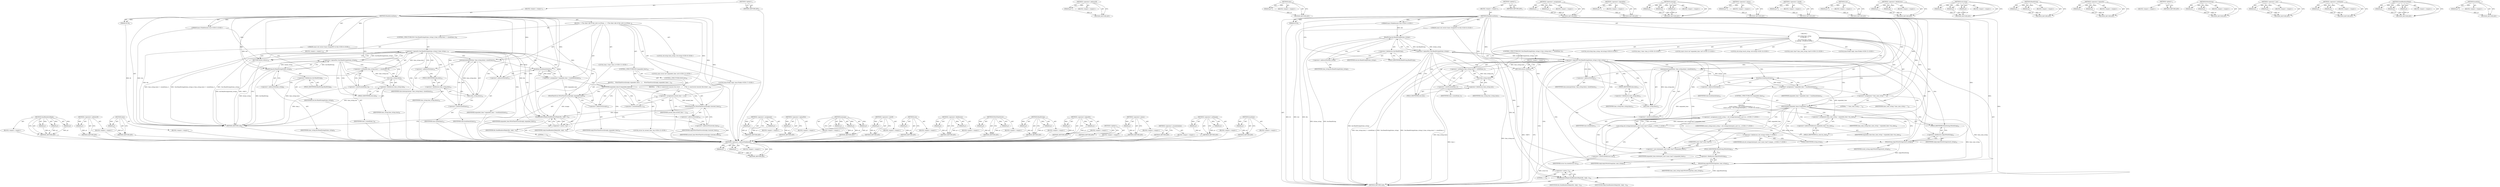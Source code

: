 digraph "localtime" {
vulnerable_189 [label=<(METHOD,&lt;operator&gt;.indirectFieldAccess)>];
vulnerable_190 [label=<(PARAM,p1)>];
vulnerable_191 [label=<(PARAM,p2)>];
vulnerable_192 [label=<(BLOCK,&lt;empty&gt;,&lt;empty&gt;)>];
vulnerable_193 [label=<(METHOD_RETURN,ANY)>];
vulnerable_142 [label=<(METHOD,&lt;operator&gt;.addressOf)>];
vulnerable_143 [label=<(PARAM,p1)>];
vulnerable_144 [label=<(BLOCK,&lt;empty&gt;,&lt;empty&gt;)>];
vulnerable_145 [label=<(METHOD_RETURN,ANY)>];
vulnerable_165 [label=<(METHOD,data)>];
vulnerable_166 [label=<(PARAM,p1)>];
vulnerable_167 [label=<(BLOCK,&lt;empty&gt;,&lt;empty&gt;)>];
vulnerable_168 [label=<(METHOD_RETURN,ANY)>];
vulnerable_6 [label=<(METHOD,&lt;global&gt;)<SUB>1</SUB>>];
vulnerable_7 [label=<(BLOCK,&lt;empty&gt;,&lt;empty&gt;)<SUB>1</SUB>>];
vulnerable_8 [label=<(METHOD,HandleLocaltime)<SUB>1</SUB>>];
vulnerable_9 [label=<(PARAM,int fd)<SUB>2</SUB>>];
vulnerable_10 [label="<(PARAM,base::PickleIterator iter)<SUB>3</SUB>>"];
vulnerable_11 [label="<(PARAM,const std::vector&lt;base::ScopedFD&gt;&amp; fds)<SUB>4</SUB>>"];
vulnerable_12 [label="<(BLOCK,{
 
   std::string time_string;
   if (!iter.Re...,{
 
   std::string time_string;
   if (!iter.Re...)<SUB>4</SUB>>"];
vulnerable_13 [label="<(LOCAL,std.string time_string: std.string)<SUB>6</SUB>>"];
vulnerable_14 [label=<(CONTROL_STRUCTURE,IF,if (!iter.ReadString(&amp;time_string) || time_string.size() != sizeof(time_t)))<SUB>7</SUB>>];
vulnerable_15 [label=<(&lt;operator&gt;.logicalOr,!iter.ReadString(&amp;time_string) || time_string.s...)<SUB>7</SUB>>];
vulnerable_16 [label=<(&lt;operator&gt;.logicalNot,!iter.ReadString(&amp;time_string))<SUB>7</SUB>>];
vulnerable_17 [label=<(ReadString,iter.ReadString(&amp;time_string))<SUB>7</SUB>>];
vulnerable_18 [label=<(&lt;operator&gt;.fieldAccess,iter.ReadString)<SUB>7</SUB>>];
vulnerable_19 [label=<(IDENTIFIER,iter,iter.ReadString(&amp;time_string))<SUB>7</SUB>>];
vulnerable_20 [label=<(FIELD_IDENTIFIER,ReadString,ReadString)<SUB>7</SUB>>];
vulnerable_21 [label=<(&lt;operator&gt;.addressOf,&amp;time_string)<SUB>7</SUB>>];
vulnerable_22 [label=<(IDENTIFIER,time_string,iter.ReadString(&amp;time_string))<SUB>7</SUB>>];
vulnerable_23 [label=<(&lt;operator&gt;.notEquals,time_string.size() != sizeof(time_t))<SUB>7</SUB>>];
vulnerable_24 [label=<(size,time_string.size())<SUB>7</SUB>>];
vulnerable_25 [label=<(&lt;operator&gt;.fieldAccess,time_string.size)<SUB>7</SUB>>];
vulnerable_26 [label=<(IDENTIFIER,time_string,time_string.size())<SUB>7</SUB>>];
vulnerable_27 [label=<(FIELD_IDENTIFIER,size,size)<SUB>7</SUB>>];
vulnerable_28 [label=<(&lt;operator&gt;.sizeOf,sizeof(time_t))<SUB>7</SUB>>];
vulnerable_29 [label=<(IDENTIFIER,time_t,sizeof(time_t))<SUB>7</SUB>>];
vulnerable_30 [label=<(BLOCK,&lt;empty&gt;,&lt;empty&gt;)<SUB>8</SUB>>];
vulnerable_31 [label=<(RETURN,return;,return;)<SUB>8</SUB>>];
vulnerable_32 [label="<(LOCAL,time_t time: time_t)<SUB>10</SUB>>"];
vulnerable_33 [label=<(memcpy,memcpy(&amp;time, time_string.data(), sizeof(time)))<SUB>11</SUB>>];
vulnerable_34 [label=<(&lt;operator&gt;.addressOf,&amp;time)<SUB>11</SUB>>];
vulnerable_35 [label=<(IDENTIFIER,time,memcpy(&amp;time, time_string.data(), sizeof(time)))<SUB>11</SUB>>];
vulnerable_36 [label=<(data,time_string.data())<SUB>11</SUB>>];
vulnerable_37 [label=<(&lt;operator&gt;.fieldAccess,time_string.data)<SUB>11</SUB>>];
vulnerable_38 [label=<(IDENTIFIER,time_string,time_string.data())<SUB>11</SUB>>];
vulnerable_39 [label=<(FIELD_IDENTIFIER,data,data)<SUB>11</SUB>>];
vulnerable_40 [label=<(&lt;operator&gt;.sizeOf,sizeof(time))<SUB>11</SUB>>];
vulnerable_41 [label=<(IDENTIFIER,time,sizeof(time))<SUB>11</SUB>>];
vulnerable_42 [label="<(LOCAL,const struct tm* expanded_time: tm*)<SUB>12</SUB>>"];
vulnerable_43 [label=<(&lt;operator&gt;.assignment,* expanded_time = localtime(&amp;time))<SUB>12</SUB>>];
vulnerable_44 [label=<(IDENTIFIER,expanded_time,* expanded_time = localtime(&amp;time))<SUB>12</SUB>>];
vulnerable_45 [label=<(localtime,localtime(&amp;time))<SUB>12</SUB>>];
vulnerable_46 [label=<(&lt;operator&gt;.addressOf,&amp;time)<SUB>12</SUB>>];
vulnerable_47 [label=<(IDENTIFIER,time,localtime(&amp;time))<SUB>12</SUB>>];
vulnerable_48 [label="<(LOCAL,std.string result_string: std.string)<SUB>14</SUB>>"];
vulnerable_49 [label="<(LOCAL,const char* time_zone_string: char*)<SUB>15</SUB>>"];
vulnerable_50 [label=<(&lt;operator&gt;.assignment,* time_zone_string = &quot;&quot;)<SUB>15</SUB>>];
vulnerable_51 [label=<(IDENTIFIER,time_zone_string,* time_zone_string = &quot;&quot;)<SUB>15</SUB>>];
vulnerable_52 [label=<(LITERAL,&quot;&quot;,* time_zone_string = &quot;&quot;)<SUB>15</SUB>>];
vulnerable_53 [label=<(CONTROL_STRUCTURE,IF,if (expanded_time))<SUB>16</SUB>>];
vulnerable_54 [label=<(IDENTIFIER,expanded_time,if (expanded_time))<SUB>16</SUB>>];
vulnerable_55 [label="<(BLOCK,{
    result_string = std::string(reinterpret_c...,{
    result_string = std::string(reinterpret_c...)<SUB>16</SUB>>"];
vulnerable_56 [label="<(&lt;operator&gt;.assignment,result_string = std::string(reinterpret_cast&lt;co...)<SUB>17</SUB>>"];
vulnerable_57 [label="<(IDENTIFIER,result_string,result_string = std::string(reinterpret_cast&lt;co...)<SUB>17</SUB>>"];
vulnerable_58 [label="<(std.string,std::string(reinterpret_cast&lt;const char*&gt;(expan...)<SUB>17</SUB>>"];
vulnerable_59 [label="<(&lt;operator&gt;.fieldAccess,std::string)<SUB>17</SUB>>"];
vulnerable_60 [label="<(IDENTIFIER,std,std::string(reinterpret_cast&lt;const char*&gt;(expan...)<SUB>17</SUB>>"];
vulnerable_61 [label=<(FIELD_IDENTIFIER,string,string)<SUB>17</SUB>>];
vulnerable_62 [label=<(&lt;operator&gt;.cast,reinterpret_cast&lt;const char*&gt;(expanded_time))<SUB>17</SUB>>];
vulnerable_63 [label=<(UNKNOWN,const char*,const char*)<SUB>17</SUB>>];
vulnerable_64 [label=<(IDENTIFIER,expanded_time,reinterpret_cast&lt;const char*&gt;(expanded_time))<SUB>17</SUB>>];
vulnerable_65 [label=<(&lt;operator&gt;.sizeOf,sizeof(struct tm))<SUB>18</SUB>>];
vulnerable_66 [label=<(IDENTIFIER,struct tm,sizeof(struct tm))<SUB>18</SUB>>];
vulnerable_67 [label=<(&lt;operator&gt;.assignment,time_zone_string = expanded_time-&gt;tm_zone)<SUB>19</SUB>>];
vulnerable_68 [label=<(IDENTIFIER,time_zone_string,time_zone_string = expanded_time-&gt;tm_zone)<SUB>19</SUB>>];
vulnerable_69 [label=<(&lt;operator&gt;.indirectFieldAccess,expanded_time-&gt;tm_zone)<SUB>19</SUB>>];
vulnerable_70 [label=<(IDENTIFIER,expanded_time,time_zone_string = expanded_time-&gt;tm_zone)<SUB>19</SUB>>];
vulnerable_71 [label=<(FIELD_IDENTIFIER,tm_zone,tm_zone)<SUB>19</SUB>>];
vulnerable_72 [label="<(LOCAL,base.Pickle reply: base.Pickle)<SUB>21</SUB>>"];
vulnerable_73 [label=<(WriteString,reply.WriteString(result_string))<SUB>22</SUB>>];
vulnerable_74 [label=<(&lt;operator&gt;.fieldAccess,reply.WriteString)<SUB>22</SUB>>];
vulnerable_75 [label=<(IDENTIFIER,reply,reply.WriteString(result_string))<SUB>22</SUB>>];
vulnerable_76 [label=<(FIELD_IDENTIFIER,WriteString,WriteString)<SUB>22</SUB>>];
vulnerable_77 [label=<(IDENTIFIER,result_string,reply.WriteString(result_string))<SUB>22</SUB>>];
vulnerable_78 [label=<(WriteString,reply.WriteString(time_zone_string))<SUB>23</SUB>>];
vulnerable_79 [label=<(&lt;operator&gt;.fieldAccess,reply.WriteString)<SUB>23</SUB>>];
vulnerable_80 [label=<(IDENTIFIER,reply,reply.WriteString(time_zone_string))<SUB>23</SUB>>];
vulnerable_81 [label=<(FIELD_IDENTIFIER,WriteString,WriteString)<SUB>23</SUB>>];
vulnerable_82 [label=<(IDENTIFIER,time_zone_string,reply.WriteString(time_zone_string))<SUB>23</SUB>>];
vulnerable_83 [label=<(SendRendererReply,SendRendererReply(fds, reply, -1))<SUB>24</SUB>>];
vulnerable_84 [label=<(IDENTIFIER,fds,SendRendererReply(fds, reply, -1))<SUB>24</SUB>>];
vulnerable_85 [label=<(IDENTIFIER,reply,SendRendererReply(fds, reply, -1))<SUB>24</SUB>>];
vulnerable_86 [label=<(&lt;operator&gt;.minus,-1)<SUB>24</SUB>>];
vulnerable_87 [label=<(LITERAL,1,-1)<SUB>24</SUB>>];
vulnerable_88 [label=<(METHOD_RETURN,void)<SUB>1</SUB>>];
vulnerable_90 [label=<(METHOD_RETURN,ANY)<SUB>1</SUB>>];
vulnerable_169 [label=<(METHOD,&lt;operator&gt;.assignment)>];
vulnerable_170 [label=<(PARAM,p1)>];
vulnerable_171 [label=<(PARAM,p2)>];
vulnerable_172 [label=<(BLOCK,&lt;empty&gt;,&lt;empty&gt;)>];
vulnerable_173 [label=<(METHOD_RETURN,ANY)>];
vulnerable_128 [label=<(METHOD,&lt;operator&gt;.logicalNot)>];
vulnerable_129 [label=<(PARAM,p1)>];
vulnerable_130 [label=<(BLOCK,&lt;empty&gt;,&lt;empty&gt;)>];
vulnerable_131 [label=<(METHOD_RETURN,ANY)>];
vulnerable_159 [label=<(METHOD,memcpy)>];
vulnerable_160 [label=<(PARAM,p1)>];
vulnerable_161 [label=<(PARAM,p2)>];
vulnerable_162 [label=<(PARAM,p3)>];
vulnerable_163 [label=<(BLOCK,&lt;empty&gt;,&lt;empty&gt;)>];
vulnerable_164 [label=<(METHOD_RETURN,ANY)>];
vulnerable_205 [label=<(METHOD,&lt;operator&gt;.minus)>];
vulnerable_206 [label=<(PARAM,p1)>];
vulnerable_207 [label=<(BLOCK,&lt;empty&gt;,&lt;empty&gt;)>];
vulnerable_208 [label=<(METHOD_RETURN,ANY)>];
vulnerable_155 [label=<(METHOD,&lt;operator&gt;.sizeOf)>];
vulnerable_156 [label=<(PARAM,p1)>];
vulnerable_157 [label=<(BLOCK,&lt;empty&gt;,&lt;empty&gt;)>];
vulnerable_158 [label=<(METHOD_RETURN,ANY)>];
vulnerable_151 [label=<(METHOD,size)>];
vulnerable_152 [label=<(PARAM,p1)>];
vulnerable_153 [label=<(BLOCK,&lt;empty&gt;,&lt;empty&gt;)>];
vulnerable_154 [label=<(METHOD_RETURN,ANY)>];
vulnerable_137 [label=<(METHOD,&lt;operator&gt;.fieldAccess)>];
vulnerable_138 [label=<(PARAM,p1)>];
vulnerable_139 [label=<(PARAM,p2)>];
vulnerable_140 [label=<(BLOCK,&lt;empty&gt;,&lt;empty&gt;)>];
vulnerable_141 [label=<(METHOD_RETURN,ANY)>];
vulnerable_178 [label=<(METHOD,std.string)>];
vulnerable_179 [label=<(PARAM,p1)>];
vulnerable_180 [label=<(PARAM,p2)>];
vulnerable_181 [label=<(PARAM,p3)>];
vulnerable_182 [label=<(BLOCK,&lt;empty&gt;,&lt;empty&gt;)>];
vulnerable_183 [label=<(METHOD_RETURN,ANY)>];
vulnerable_132 [label=<(METHOD,ReadString)>];
vulnerable_133 [label=<(PARAM,p1)>];
vulnerable_134 [label=<(PARAM,p2)>];
vulnerable_135 [label=<(BLOCK,&lt;empty&gt;,&lt;empty&gt;)>];
vulnerable_136 [label=<(METHOD_RETURN,ANY)>];
vulnerable_123 [label=<(METHOD,&lt;operator&gt;.logicalOr)>];
vulnerable_124 [label=<(PARAM,p1)>];
vulnerable_125 [label=<(PARAM,p2)>];
vulnerable_126 [label=<(BLOCK,&lt;empty&gt;,&lt;empty&gt;)>];
vulnerable_127 [label=<(METHOD_RETURN,ANY)>];
vulnerable_117 [label=<(METHOD,&lt;global&gt;)<SUB>1</SUB>>];
vulnerable_118 [label=<(BLOCK,&lt;empty&gt;,&lt;empty&gt;)>];
vulnerable_119 [label=<(METHOD_RETURN,ANY)>];
vulnerable_194 [label=<(METHOD,WriteString)>];
vulnerable_195 [label=<(PARAM,p1)>];
vulnerable_196 [label=<(PARAM,p2)>];
vulnerable_197 [label=<(BLOCK,&lt;empty&gt;,&lt;empty&gt;)>];
vulnerable_198 [label=<(METHOD_RETURN,ANY)>];
vulnerable_184 [label=<(METHOD,&lt;operator&gt;.cast)>];
vulnerable_185 [label=<(PARAM,p1)>];
vulnerable_186 [label=<(PARAM,p2)>];
vulnerable_187 [label=<(BLOCK,&lt;empty&gt;,&lt;empty&gt;)>];
vulnerable_188 [label=<(METHOD_RETURN,ANY)>];
vulnerable_146 [label=<(METHOD,&lt;operator&gt;.notEquals)>];
vulnerable_147 [label=<(PARAM,p1)>];
vulnerable_148 [label=<(PARAM,p2)>];
vulnerable_149 [label=<(BLOCK,&lt;empty&gt;,&lt;empty&gt;)>];
vulnerable_150 [label=<(METHOD_RETURN,ANY)>];
vulnerable_199 [label=<(METHOD,SendRendererReply)>];
vulnerable_200 [label=<(PARAM,p1)>];
vulnerable_201 [label=<(PARAM,p2)>];
vulnerable_202 [label=<(PARAM,p3)>];
vulnerable_203 [label=<(BLOCK,&lt;empty&gt;,&lt;empty&gt;)>];
vulnerable_204 [label=<(METHOD_RETURN,ANY)>];
vulnerable_174 [label=<(METHOD,localtime)>];
vulnerable_175 [label=<(PARAM,p1)>];
vulnerable_176 [label=<(BLOCK,&lt;empty&gt;,&lt;empty&gt;)>];
vulnerable_177 [label=<(METHOD_RETURN,ANY)>];
fixed_166 [label=<(METHOD,SendRendererReply)>];
fixed_167 [label=<(PARAM,p1)>];
fixed_168 [label=<(PARAM,p2)>];
fixed_169 [label=<(PARAM,p3)>];
fixed_170 [label=<(BLOCK,&lt;empty&gt;,&lt;empty&gt;)>];
fixed_171 [label=<(METHOD_RETURN,ANY)>];
fixed_122 [label=<(METHOD,&lt;operator&gt;.addressOf)>];
fixed_123 [label=<(PARAM,p1)>];
fixed_124 [label=<(BLOCK,&lt;empty&gt;,&lt;empty&gt;)>];
fixed_125 [label=<(METHOD_RETURN,ANY)>];
fixed_145 [label=<(METHOD,data)>];
fixed_146 [label=<(PARAM,p1)>];
fixed_147 [label=<(BLOCK,&lt;empty&gt;,&lt;empty&gt;)>];
fixed_148 [label=<(METHOD_RETURN,ANY)>];
fixed_6 [label=<(METHOD,&lt;global&gt;)<SUB>1</SUB>>];
fixed_7 [label=<(BLOCK,&lt;empty&gt;,&lt;empty&gt;)<SUB>1</SUB>>];
fixed_8 [label=<(METHOD,HandleLocaltime)<SUB>1</SUB>>];
fixed_9 [label=<(PARAM,int fd)<SUB>2</SUB>>];
fixed_10 [label="<(PARAM,base::PickleIterator iter)<SUB>3</SUB>>"];
fixed_11 [label="<(PARAM,const std::vector&lt;base::ScopedFD&gt;&amp; fds)<SUB>4</SUB>>"];
fixed_12 [label=<(BLOCK,{
  // The other side of this call is in |Proxy...,{
  // The other side of this call is in |Proxy...)<SUB>4</SUB>>];
fixed_13 [label="<(LOCAL,std.string time_string: std.string)<SUB>8</SUB>>"];
fixed_14 [label=<(CONTROL_STRUCTURE,IF,if (!iter.ReadString(&amp;time_string) || time_string.size() != sizeof(time_t)))<SUB>9</SUB>>];
fixed_15 [label=<(&lt;operator&gt;.logicalOr,!iter.ReadString(&amp;time_string) || time_string.s...)<SUB>9</SUB>>];
fixed_16 [label=<(&lt;operator&gt;.logicalNot,!iter.ReadString(&amp;time_string))<SUB>9</SUB>>];
fixed_17 [label=<(ReadString,iter.ReadString(&amp;time_string))<SUB>9</SUB>>];
fixed_18 [label=<(&lt;operator&gt;.fieldAccess,iter.ReadString)<SUB>9</SUB>>];
fixed_19 [label=<(IDENTIFIER,iter,iter.ReadString(&amp;time_string))<SUB>9</SUB>>];
fixed_20 [label=<(FIELD_IDENTIFIER,ReadString,ReadString)<SUB>9</SUB>>];
fixed_21 [label=<(&lt;operator&gt;.addressOf,&amp;time_string)<SUB>9</SUB>>];
fixed_22 [label=<(IDENTIFIER,time_string,iter.ReadString(&amp;time_string))<SUB>9</SUB>>];
fixed_23 [label=<(&lt;operator&gt;.notEquals,time_string.size() != sizeof(time_t))<SUB>9</SUB>>];
fixed_24 [label=<(size,time_string.size())<SUB>9</SUB>>];
fixed_25 [label=<(&lt;operator&gt;.fieldAccess,time_string.size)<SUB>9</SUB>>];
fixed_26 [label=<(IDENTIFIER,time_string,time_string.size())<SUB>9</SUB>>];
fixed_27 [label=<(FIELD_IDENTIFIER,size,size)<SUB>9</SUB>>];
fixed_28 [label=<(&lt;operator&gt;.sizeOf,sizeof(time_t))<SUB>9</SUB>>];
fixed_29 [label=<(IDENTIFIER,time_t,sizeof(time_t))<SUB>9</SUB>>];
fixed_30 [label=<(BLOCK,&lt;empty&gt;,&lt;empty&gt;)<SUB>10</SUB>>];
fixed_31 [label=<(RETURN,return;,return;)<SUB>10</SUB>>];
fixed_32 [label="<(LOCAL,time_t time: time_t)<SUB>12</SUB>>"];
fixed_33 [label=<(memcpy,memcpy(&amp;time, time_string.data(), sizeof(time)))<SUB>13</SUB>>];
fixed_34 [label=<(&lt;operator&gt;.addressOf,&amp;time)<SUB>13</SUB>>];
fixed_35 [label=<(IDENTIFIER,time,memcpy(&amp;time, time_string.data(), sizeof(time)))<SUB>13</SUB>>];
fixed_36 [label=<(data,time_string.data())<SUB>13</SUB>>];
fixed_37 [label=<(&lt;operator&gt;.fieldAccess,time_string.data)<SUB>13</SUB>>];
fixed_38 [label=<(IDENTIFIER,time_string,time_string.data())<SUB>13</SUB>>];
fixed_39 [label=<(FIELD_IDENTIFIER,data,data)<SUB>13</SUB>>];
fixed_40 [label=<(&lt;operator&gt;.sizeOf,sizeof(time))<SUB>13</SUB>>];
fixed_41 [label=<(IDENTIFIER,time,sizeof(time))<SUB>13</SUB>>];
fixed_42 [label="<(LOCAL,const struct tm* expanded_time: tm*)<SUB>15</SUB>>"];
fixed_43 [label=<(&lt;operator&gt;.assignment,* expanded_time = localtime(&amp;time))<SUB>15</SUB>>];
fixed_44 [label=<(IDENTIFIER,expanded_time,* expanded_time = localtime(&amp;time))<SUB>15</SUB>>];
fixed_45 [label=<(localtime,localtime(&amp;time))<SUB>15</SUB>>];
fixed_46 [label=<(&lt;operator&gt;.addressOf,&amp;time)<SUB>15</SUB>>];
fixed_47 [label=<(IDENTIFIER,time,localtime(&amp;time))<SUB>15</SUB>>];
fixed_48 [label="<(LOCAL,base.Pickle reply: base.Pickle)<SUB>17</SUB>>"];
fixed_49 [label=<(CONTROL_STRUCTURE,IF,if (expanded_time))<SUB>18</SUB>>];
fixed_50 [label=<(IDENTIFIER,expanded_time,if (expanded_time))<SUB>18</SUB>>];
fixed_51 [label=<(BLOCK,{
    WriteTimeStruct(&amp;reply, expanded_time);
  },{
    WriteTimeStruct(&amp;reply, expanded_time);
  })<SUB>18</SUB>>];
fixed_52 [label=<(WriteTimeStruct,WriteTimeStruct(&amp;reply, expanded_time))<SUB>19</SUB>>];
fixed_53 [label=<(&lt;operator&gt;.addressOf,&amp;reply)<SUB>19</SUB>>];
fixed_54 [label=<(IDENTIFIER,reply,WriteTimeStruct(&amp;reply, expanded_time))<SUB>19</SUB>>];
fixed_55 [label=<(IDENTIFIER,expanded_time,WriteTimeStruct(&amp;reply, expanded_time))<SUB>19</SUB>>];
fixed_56 [label=<(CONTROL_STRUCTURE,ELSE,else)<SUB>20</SUB>>];
fixed_57 [label=<(BLOCK,{
    // The {} constructor ensures the struct ...,{
    // The {} constructor ensures the struct ...)<SUB>20</SUB>>];
fixed_58 [label="<(LOCAL,struct tm zeroed_time: tm)<SUB>22</SUB>>"];
fixed_59 [label=<(&lt;operator&gt;.assignment,zeroed_time = {})<SUB>22</SUB>>];
fixed_60 [label=<(IDENTIFIER,zeroed_time,zeroed_time = {})<SUB>22</SUB>>];
fixed_61 [label=<(&lt;operator&gt;.arrayInitializer,{})<SUB>22</SUB>>];
fixed_62 [label=<(WriteTimeStruct,WriteTimeStruct(&amp;reply, &amp;zeroed_time))<SUB>23</SUB>>];
fixed_63 [label=<(&lt;operator&gt;.addressOf,&amp;reply)<SUB>23</SUB>>];
fixed_64 [label=<(IDENTIFIER,reply,WriteTimeStruct(&amp;reply, &amp;zeroed_time))<SUB>23</SUB>>];
fixed_65 [label=<(&lt;operator&gt;.addressOf,&amp;zeroed_time)<SUB>23</SUB>>];
fixed_66 [label=<(IDENTIFIER,zeroed_time,WriteTimeStruct(&amp;reply, &amp;zeroed_time))<SUB>23</SUB>>];
fixed_67 [label=<(SendRendererReply,SendRendererReply(fds, reply, -1))<SUB>25</SUB>>];
fixed_68 [label=<(IDENTIFIER,fds,SendRendererReply(fds, reply, -1))<SUB>25</SUB>>];
fixed_69 [label=<(IDENTIFIER,reply,SendRendererReply(fds, reply, -1))<SUB>25</SUB>>];
fixed_70 [label=<(&lt;operator&gt;.minus,-1)<SUB>25</SUB>>];
fixed_71 [label=<(LITERAL,1,-1)<SUB>25</SUB>>];
fixed_72 [label=<(METHOD_RETURN,void)<SUB>1</SUB>>];
fixed_74 [label=<(METHOD_RETURN,ANY)<SUB>1</SUB>>];
fixed_149 [label=<(METHOD,&lt;operator&gt;.assignment)>];
fixed_150 [label=<(PARAM,p1)>];
fixed_151 [label=<(PARAM,p2)>];
fixed_152 [label=<(BLOCK,&lt;empty&gt;,&lt;empty&gt;)>];
fixed_153 [label=<(METHOD_RETURN,ANY)>];
fixed_108 [label=<(METHOD,&lt;operator&gt;.logicalNot)>];
fixed_109 [label=<(PARAM,p1)>];
fixed_110 [label=<(BLOCK,&lt;empty&gt;,&lt;empty&gt;)>];
fixed_111 [label=<(METHOD_RETURN,ANY)>];
fixed_139 [label=<(METHOD,memcpy)>];
fixed_140 [label=<(PARAM,p1)>];
fixed_141 [label=<(PARAM,p2)>];
fixed_142 [label=<(PARAM,p3)>];
fixed_143 [label=<(BLOCK,&lt;empty&gt;,&lt;empty&gt;)>];
fixed_144 [label=<(METHOD_RETURN,ANY)>];
fixed_135 [label=<(METHOD,&lt;operator&gt;.sizeOf)>];
fixed_136 [label=<(PARAM,p1)>];
fixed_137 [label=<(BLOCK,&lt;empty&gt;,&lt;empty&gt;)>];
fixed_138 [label=<(METHOD_RETURN,ANY)>];
fixed_131 [label=<(METHOD,size)>];
fixed_132 [label=<(PARAM,p1)>];
fixed_133 [label=<(BLOCK,&lt;empty&gt;,&lt;empty&gt;)>];
fixed_134 [label=<(METHOD_RETURN,ANY)>];
fixed_117 [label=<(METHOD,&lt;operator&gt;.fieldAccess)>];
fixed_118 [label=<(PARAM,p1)>];
fixed_119 [label=<(PARAM,p2)>];
fixed_120 [label=<(BLOCK,&lt;empty&gt;,&lt;empty&gt;)>];
fixed_121 [label=<(METHOD_RETURN,ANY)>];
fixed_158 [label=<(METHOD,WriteTimeStruct)>];
fixed_159 [label=<(PARAM,p1)>];
fixed_160 [label=<(PARAM,p2)>];
fixed_161 [label=<(BLOCK,&lt;empty&gt;,&lt;empty&gt;)>];
fixed_162 [label=<(METHOD_RETURN,ANY)>];
fixed_112 [label=<(METHOD,ReadString)>];
fixed_113 [label=<(PARAM,p1)>];
fixed_114 [label=<(PARAM,p2)>];
fixed_115 [label=<(BLOCK,&lt;empty&gt;,&lt;empty&gt;)>];
fixed_116 [label=<(METHOD_RETURN,ANY)>];
fixed_103 [label=<(METHOD,&lt;operator&gt;.logicalOr)>];
fixed_104 [label=<(PARAM,p1)>];
fixed_105 [label=<(PARAM,p2)>];
fixed_106 [label=<(BLOCK,&lt;empty&gt;,&lt;empty&gt;)>];
fixed_107 [label=<(METHOD_RETURN,ANY)>];
fixed_97 [label=<(METHOD,&lt;global&gt;)<SUB>1</SUB>>];
fixed_98 [label=<(BLOCK,&lt;empty&gt;,&lt;empty&gt;)>];
fixed_99 [label=<(METHOD_RETURN,ANY)>];
fixed_172 [label=<(METHOD,&lt;operator&gt;.minus)>];
fixed_173 [label=<(PARAM,p1)>];
fixed_174 [label=<(BLOCK,&lt;empty&gt;,&lt;empty&gt;)>];
fixed_175 [label=<(METHOD_RETURN,ANY)>];
fixed_163 [label=<(METHOD,&lt;operator&gt;.arrayInitializer)>];
fixed_164 [label=<(BLOCK,&lt;empty&gt;,&lt;empty&gt;)>];
fixed_165 [label=<(METHOD_RETURN,ANY)>];
fixed_126 [label=<(METHOD,&lt;operator&gt;.notEquals)>];
fixed_127 [label=<(PARAM,p1)>];
fixed_128 [label=<(PARAM,p2)>];
fixed_129 [label=<(BLOCK,&lt;empty&gt;,&lt;empty&gt;)>];
fixed_130 [label=<(METHOD_RETURN,ANY)>];
fixed_154 [label=<(METHOD,localtime)>];
fixed_155 [label=<(PARAM,p1)>];
fixed_156 [label=<(BLOCK,&lt;empty&gt;,&lt;empty&gt;)>];
fixed_157 [label=<(METHOD_RETURN,ANY)>];
vulnerable_189 -> vulnerable_190  [key=0, label="AST: "];
vulnerable_189 -> vulnerable_190  [key=1, label="DDG: "];
vulnerable_189 -> vulnerable_192  [key=0, label="AST: "];
vulnerable_189 -> vulnerable_191  [key=0, label="AST: "];
vulnerable_189 -> vulnerable_191  [key=1, label="DDG: "];
vulnerable_189 -> vulnerable_193  [key=0, label="AST: "];
vulnerable_189 -> vulnerable_193  [key=1, label="CFG: "];
vulnerable_190 -> vulnerable_193  [key=0, label="DDG: p1"];
vulnerable_191 -> vulnerable_193  [key=0, label="DDG: p2"];
vulnerable_142 -> vulnerable_143  [key=0, label="AST: "];
vulnerable_142 -> vulnerable_143  [key=1, label="DDG: "];
vulnerable_142 -> vulnerable_144  [key=0, label="AST: "];
vulnerable_142 -> vulnerable_145  [key=0, label="AST: "];
vulnerable_142 -> vulnerable_145  [key=1, label="CFG: "];
vulnerable_143 -> vulnerable_145  [key=0, label="DDG: p1"];
vulnerable_165 -> vulnerable_166  [key=0, label="AST: "];
vulnerable_165 -> vulnerable_166  [key=1, label="DDG: "];
vulnerable_165 -> vulnerable_167  [key=0, label="AST: "];
vulnerable_165 -> vulnerable_168  [key=0, label="AST: "];
vulnerable_165 -> vulnerable_168  [key=1, label="CFG: "];
vulnerable_166 -> vulnerable_168  [key=0, label="DDG: p1"];
vulnerable_6 -> vulnerable_7  [key=0, label="AST: "];
vulnerable_6 -> vulnerable_90  [key=0, label="AST: "];
vulnerable_6 -> vulnerable_90  [key=1, label="CFG: "];
vulnerable_7 -> vulnerable_8  [key=0, label="AST: "];
vulnerable_8 -> vulnerable_9  [key=0, label="AST: "];
vulnerable_8 -> vulnerable_9  [key=1, label="DDG: "];
vulnerable_8 -> vulnerable_10  [key=0, label="AST: "];
vulnerable_8 -> vulnerable_10  [key=1, label="DDG: "];
vulnerable_8 -> vulnerable_11  [key=0, label="AST: "];
vulnerable_8 -> vulnerable_11  [key=1, label="DDG: "];
vulnerable_8 -> vulnerable_12  [key=0, label="AST: "];
vulnerable_8 -> vulnerable_88  [key=0, label="AST: "];
vulnerable_8 -> vulnerable_20  [key=0, label="CFG: "];
vulnerable_8 -> vulnerable_50  [key=0, label="DDG: "];
vulnerable_8 -> vulnerable_33  [key=0, label="DDG: "];
vulnerable_8 -> vulnerable_54  [key=0, label="DDG: "];
vulnerable_8 -> vulnerable_73  [key=0, label="DDG: "];
vulnerable_8 -> vulnerable_78  [key=0, label="DDG: "];
vulnerable_8 -> vulnerable_83  [key=0, label="DDG: "];
vulnerable_8 -> vulnerable_31  [key=0, label="DDG: "];
vulnerable_8 -> vulnerable_36  [key=0, label="DDG: "];
vulnerable_8 -> vulnerable_45  [key=0, label="DDG: "];
vulnerable_8 -> vulnerable_67  [key=0, label="DDG: "];
vulnerable_8 -> vulnerable_86  [key=0, label="DDG: "];
vulnerable_8 -> vulnerable_17  [key=0, label="DDG: "];
vulnerable_8 -> vulnerable_24  [key=0, label="DDG: "];
vulnerable_8 -> vulnerable_58  [key=0, label="DDG: "];
vulnerable_8 -> vulnerable_62  [key=0, label="DDG: "];
vulnerable_9 -> vulnerable_88  [key=0, label="DDG: fd"];
vulnerable_10 -> vulnerable_88  [key=0, label="DDG: iter"];
vulnerable_10 -> vulnerable_17  [key=0, label="DDG: iter"];
vulnerable_11 -> vulnerable_88  [key=0, label="DDG: fds"];
vulnerable_11 -> vulnerable_83  [key=0, label="DDG: fds"];
vulnerable_12 -> vulnerable_13  [key=0, label="AST: "];
vulnerable_12 -> vulnerable_14  [key=0, label="AST: "];
vulnerable_12 -> vulnerable_32  [key=0, label="AST: "];
vulnerable_12 -> vulnerable_33  [key=0, label="AST: "];
vulnerable_12 -> vulnerable_42  [key=0, label="AST: "];
vulnerable_12 -> vulnerable_43  [key=0, label="AST: "];
vulnerable_12 -> vulnerable_48  [key=0, label="AST: "];
vulnerable_12 -> vulnerable_49  [key=0, label="AST: "];
vulnerable_12 -> vulnerable_50  [key=0, label="AST: "];
vulnerable_12 -> vulnerable_53  [key=0, label="AST: "];
vulnerable_12 -> vulnerable_72  [key=0, label="AST: "];
vulnerable_12 -> vulnerable_73  [key=0, label="AST: "];
vulnerable_12 -> vulnerable_78  [key=0, label="AST: "];
vulnerable_12 -> vulnerable_83  [key=0, label="AST: "];
vulnerable_14 -> vulnerable_15  [key=0, label="AST: "];
vulnerable_14 -> vulnerable_30  [key=0, label="AST: "];
vulnerable_15 -> vulnerable_16  [key=0, label="AST: "];
vulnerable_15 -> vulnerable_23  [key=0, label="AST: "];
vulnerable_15 -> vulnerable_31  [key=0, label="CFG: "];
vulnerable_15 -> vulnerable_31  [key=1, label="CDG: "];
vulnerable_15 -> vulnerable_34  [key=0, label="CFG: "];
vulnerable_15 -> vulnerable_34  [key=1, label="CDG: "];
vulnerable_15 -> vulnerable_88  [key=0, label="DDG: !iter.ReadString(&amp;time_string)"];
vulnerable_15 -> vulnerable_88  [key=1, label="DDG: time_string.size() != sizeof(time_t)"];
vulnerable_15 -> vulnerable_88  [key=2, label="DDG: !iter.ReadString(&amp;time_string) || time_string.size() != sizeof(time_t)"];
vulnerable_15 -> vulnerable_73  [key=0, label="CDG: "];
vulnerable_15 -> vulnerable_37  [key=0, label="CDG: "];
vulnerable_15 -> vulnerable_46  [key=0, label="CDG: "];
vulnerable_15 -> vulnerable_81  [key=0, label="CDG: "];
vulnerable_15 -> vulnerable_74  [key=0, label="CDG: "];
vulnerable_15 -> vulnerable_45  [key=0, label="CDG: "];
vulnerable_15 -> vulnerable_40  [key=0, label="CDG: "];
vulnerable_15 -> vulnerable_76  [key=0, label="CDG: "];
vulnerable_15 -> vulnerable_50  [key=0, label="CDG: "];
vulnerable_15 -> vulnerable_54  [key=0, label="CDG: "];
vulnerable_15 -> vulnerable_79  [key=0, label="CDG: "];
vulnerable_15 -> vulnerable_43  [key=0, label="CDG: "];
vulnerable_15 -> vulnerable_33  [key=0, label="CDG: "];
vulnerable_15 -> vulnerable_83  [key=0, label="CDG: "];
vulnerable_15 -> vulnerable_36  [key=0, label="CDG: "];
vulnerable_15 -> vulnerable_78  [key=0, label="CDG: "];
vulnerable_15 -> vulnerable_39  [key=0, label="CDG: "];
vulnerable_15 -> vulnerable_86  [key=0, label="CDG: "];
vulnerable_16 -> vulnerable_17  [key=0, label="AST: "];
vulnerable_16 -> vulnerable_15  [key=0, label="CFG: "];
vulnerable_16 -> vulnerable_15  [key=1, label="DDG: iter.ReadString(&amp;time_string)"];
vulnerable_16 -> vulnerable_27  [key=0, label="CFG: "];
vulnerable_16 -> vulnerable_27  [key=1, label="CDG: "];
vulnerable_16 -> vulnerable_88  [key=0, label="DDG: iter.ReadString(&amp;time_string)"];
vulnerable_16 -> vulnerable_28  [key=0, label="CDG: "];
vulnerable_16 -> vulnerable_25  [key=0, label="CDG: "];
vulnerable_16 -> vulnerable_24  [key=0, label="CDG: "];
vulnerable_16 -> vulnerable_23  [key=0, label="CDG: "];
vulnerable_17 -> vulnerable_18  [key=0, label="AST: "];
vulnerable_17 -> vulnerable_21  [key=0, label="AST: "];
vulnerable_17 -> vulnerable_16  [key=0, label="CFG: "];
vulnerable_17 -> vulnerable_16  [key=1, label="DDG: iter.ReadString"];
vulnerable_17 -> vulnerable_16  [key=2, label="DDG: &amp;time_string"];
vulnerable_17 -> vulnerable_88  [key=0, label="DDG: iter.ReadString"];
vulnerable_17 -> vulnerable_88  [key=1, label="DDG: &amp;time_string"];
vulnerable_18 -> vulnerable_19  [key=0, label="AST: "];
vulnerable_18 -> vulnerable_20  [key=0, label="AST: "];
vulnerable_18 -> vulnerable_21  [key=0, label="CFG: "];
vulnerable_20 -> vulnerable_18  [key=0, label="CFG: "];
vulnerable_21 -> vulnerable_22  [key=0, label="AST: "];
vulnerable_21 -> vulnerable_17  [key=0, label="CFG: "];
vulnerable_23 -> vulnerable_24  [key=0, label="AST: "];
vulnerable_23 -> vulnerable_28  [key=0, label="AST: "];
vulnerable_23 -> vulnerable_15  [key=0, label="CFG: "];
vulnerable_23 -> vulnerable_15  [key=1, label="DDG: time_string.size()"];
vulnerable_23 -> vulnerable_88  [key=0, label="DDG: time_string.size()"];
vulnerable_24 -> vulnerable_25  [key=0, label="AST: "];
vulnerable_24 -> vulnerable_28  [key=0, label="CFG: "];
vulnerable_24 -> vulnerable_88  [key=0, label="DDG: time_string.size"];
vulnerable_24 -> vulnerable_23  [key=0, label="DDG: time_string.size"];
vulnerable_25 -> vulnerable_26  [key=0, label="AST: "];
vulnerable_25 -> vulnerable_27  [key=0, label="AST: "];
vulnerable_25 -> vulnerable_24  [key=0, label="CFG: "];
vulnerable_27 -> vulnerable_25  [key=0, label="CFG: "];
vulnerable_28 -> vulnerable_29  [key=0, label="AST: "];
vulnerable_28 -> vulnerable_23  [key=0, label="CFG: "];
vulnerable_28 -> vulnerable_88  [key=0, label="DDG: time_t"];
vulnerable_30 -> vulnerable_31  [key=0, label="AST: "];
vulnerable_31 -> vulnerable_88  [key=0, label="CFG: "];
vulnerable_31 -> vulnerable_88  [key=1, label="DDG: &lt;RET&gt;"];
vulnerable_33 -> vulnerable_34  [key=0, label="AST: "];
vulnerable_33 -> vulnerable_36  [key=0, label="AST: "];
vulnerable_33 -> vulnerable_40  [key=0, label="AST: "];
vulnerable_33 -> vulnerable_46  [key=0, label="CFG: "];
vulnerable_33 -> vulnerable_45  [key=0, label="DDG: &amp;time"];
vulnerable_34 -> vulnerable_35  [key=0, label="AST: "];
vulnerable_34 -> vulnerable_39  [key=0, label="CFG: "];
vulnerable_36 -> vulnerable_37  [key=0, label="AST: "];
vulnerable_36 -> vulnerable_40  [key=0, label="CFG: "];
vulnerable_36 -> vulnerable_33  [key=0, label="DDG: time_string.data"];
vulnerable_37 -> vulnerable_38  [key=0, label="AST: "];
vulnerable_37 -> vulnerable_39  [key=0, label="AST: "];
vulnerable_37 -> vulnerable_36  [key=0, label="CFG: "];
vulnerable_39 -> vulnerable_37  [key=0, label="CFG: "];
vulnerable_40 -> vulnerable_41  [key=0, label="AST: "];
vulnerable_40 -> vulnerable_33  [key=0, label="CFG: "];
vulnerable_43 -> vulnerable_44  [key=0, label="AST: "];
vulnerable_43 -> vulnerable_45  [key=0, label="AST: "];
vulnerable_43 -> vulnerable_50  [key=0, label="CFG: "];
vulnerable_43 -> vulnerable_67  [key=0, label="DDG: expanded_time"];
vulnerable_43 -> vulnerable_58  [key=0, label="DDG: expanded_time"];
vulnerable_43 -> vulnerable_62  [key=0, label="DDG: expanded_time"];
vulnerable_45 -> vulnerable_46  [key=0, label="AST: "];
vulnerable_45 -> vulnerable_43  [key=0, label="CFG: "];
vulnerable_45 -> vulnerable_43  [key=1, label="DDG: &amp;time"];
vulnerable_46 -> vulnerable_47  [key=0, label="AST: "];
vulnerable_46 -> vulnerable_45  [key=0, label="CFG: "];
vulnerable_50 -> vulnerable_51  [key=0, label="AST: "];
vulnerable_50 -> vulnerable_52  [key=0, label="AST: "];
vulnerable_50 -> vulnerable_54  [key=0, label="CFG: "];
vulnerable_50 -> vulnerable_78  [key=0, label="DDG: time_zone_string"];
vulnerable_53 -> vulnerable_54  [key=0, label="AST: "];
vulnerable_53 -> vulnerable_55  [key=0, label="AST: "];
vulnerable_54 -> vulnerable_61  [key=0, label="CFG: "];
vulnerable_54 -> vulnerable_61  [key=1, label="CDG: "];
vulnerable_54 -> vulnerable_76  [key=0, label="CFG: "];
vulnerable_54 -> vulnerable_56  [key=0, label="CDG: "];
vulnerable_54 -> vulnerable_69  [key=0, label="CDG: "];
vulnerable_54 -> vulnerable_67  [key=0, label="CDG: "];
vulnerable_54 -> vulnerable_65  [key=0, label="CDG: "];
vulnerable_54 -> vulnerable_59  [key=0, label="CDG: "];
vulnerable_54 -> vulnerable_58  [key=0, label="CDG: "];
vulnerable_54 -> vulnerable_71  [key=0, label="CDG: "];
vulnerable_54 -> vulnerable_63  [key=0, label="CDG: "];
vulnerable_54 -> vulnerable_62  [key=0, label="CDG: "];
vulnerable_55 -> vulnerable_56  [key=0, label="AST: "];
vulnerable_55 -> vulnerable_67  [key=0, label="AST: "];
vulnerable_56 -> vulnerable_57  [key=0, label="AST: "];
vulnerable_56 -> vulnerable_58  [key=0, label="AST: "];
vulnerable_56 -> vulnerable_71  [key=0, label="CFG: "];
vulnerable_56 -> vulnerable_73  [key=0, label="DDG: result_string"];
vulnerable_58 -> vulnerable_59  [key=0, label="AST: "];
vulnerable_58 -> vulnerable_62  [key=0, label="AST: "];
vulnerable_58 -> vulnerable_65  [key=0, label="AST: "];
vulnerable_58 -> vulnerable_56  [key=0, label="CFG: "];
vulnerable_58 -> vulnerable_56  [key=1, label="DDG: std::string"];
vulnerable_58 -> vulnerable_56  [key=2, label="DDG: reinterpret_cast&lt;const char*&gt;(expanded_time)"];
vulnerable_59 -> vulnerable_60  [key=0, label="AST: "];
vulnerable_59 -> vulnerable_61  [key=0, label="AST: "];
vulnerable_59 -> vulnerable_63  [key=0, label="CFG: "];
vulnerable_61 -> vulnerable_59  [key=0, label="CFG: "];
vulnerable_62 -> vulnerable_63  [key=0, label="AST: "];
vulnerable_62 -> vulnerable_64  [key=0, label="AST: "];
vulnerable_62 -> vulnerable_65  [key=0, label="CFG: "];
vulnerable_63 -> vulnerable_62  [key=0, label="CFG: "];
vulnerable_65 -> vulnerable_66  [key=0, label="AST: "];
vulnerable_65 -> vulnerable_58  [key=0, label="CFG: "];
vulnerable_65 -> vulnerable_88  [key=0, label="DDG: struct tm"];
vulnerable_67 -> vulnerable_68  [key=0, label="AST: "];
vulnerable_67 -> vulnerable_69  [key=0, label="AST: "];
vulnerable_67 -> vulnerable_76  [key=0, label="CFG: "];
vulnerable_67 -> vulnerable_78  [key=0, label="DDG: time_zone_string"];
vulnerable_69 -> vulnerable_70  [key=0, label="AST: "];
vulnerable_69 -> vulnerable_71  [key=0, label="AST: "];
vulnerable_69 -> vulnerable_67  [key=0, label="CFG: "];
vulnerable_71 -> vulnerable_69  [key=0, label="CFG: "];
vulnerable_73 -> vulnerable_74  [key=0, label="AST: "];
vulnerable_73 -> vulnerable_77  [key=0, label="AST: "];
vulnerable_73 -> vulnerable_81  [key=0, label="CFG: "];
vulnerable_73 -> vulnerable_78  [key=0, label="DDG: reply.WriteString"];
vulnerable_74 -> vulnerable_75  [key=0, label="AST: "];
vulnerable_74 -> vulnerable_76  [key=0, label="AST: "];
vulnerable_74 -> vulnerable_73  [key=0, label="CFG: "];
vulnerable_76 -> vulnerable_74  [key=0, label="CFG: "];
vulnerable_78 -> vulnerable_79  [key=0, label="AST: "];
vulnerable_78 -> vulnerable_82  [key=0, label="AST: "];
vulnerable_78 -> vulnerable_86  [key=0, label="CFG: "];
vulnerable_78 -> vulnerable_83  [key=0, label="DDG: reply.WriteString"];
vulnerable_79 -> vulnerable_80  [key=0, label="AST: "];
vulnerable_79 -> vulnerable_81  [key=0, label="AST: "];
vulnerable_79 -> vulnerable_78  [key=0, label="CFG: "];
vulnerable_81 -> vulnerable_79  [key=0, label="CFG: "];
vulnerable_83 -> vulnerable_84  [key=0, label="AST: "];
vulnerable_83 -> vulnerable_85  [key=0, label="AST: "];
vulnerable_83 -> vulnerable_86  [key=0, label="AST: "];
vulnerable_83 -> vulnerable_88  [key=0, label="CFG: "];
vulnerable_86 -> vulnerable_87  [key=0, label="AST: "];
vulnerable_86 -> vulnerable_83  [key=0, label="CFG: "];
vulnerable_86 -> vulnerable_83  [key=1, label="DDG: 1"];
vulnerable_169 -> vulnerable_170  [key=0, label="AST: "];
vulnerable_169 -> vulnerable_170  [key=1, label="DDG: "];
vulnerable_169 -> vulnerable_172  [key=0, label="AST: "];
vulnerable_169 -> vulnerable_171  [key=0, label="AST: "];
vulnerable_169 -> vulnerable_171  [key=1, label="DDG: "];
vulnerable_169 -> vulnerable_173  [key=0, label="AST: "];
vulnerable_169 -> vulnerable_173  [key=1, label="CFG: "];
vulnerable_170 -> vulnerable_173  [key=0, label="DDG: p1"];
vulnerable_171 -> vulnerable_173  [key=0, label="DDG: p2"];
vulnerable_128 -> vulnerable_129  [key=0, label="AST: "];
vulnerable_128 -> vulnerable_129  [key=1, label="DDG: "];
vulnerable_128 -> vulnerable_130  [key=0, label="AST: "];
vulnerable_128 -> vulnerable_131  [key=0, label="AST: "];
vulnerable_128 -> vulnerable_131  [key=1, label="CFG: "];
vulnerable_129 -> vulnerable_131  [key=0, label="DDG: p1"];
vulnerable_159 -> vulnerable_160  [key=0, label="AST: "];
vulnerable_159 -> vulnerable_160  [key=1, label="DDG: "];
vulnerable_159 -> vulnerable_163  [key=0, label="AST: "];
vulnerable_159 -> vulnerable_161  [key=0, label="AST: "];
vulnerable_159 -> vulnerable_161  [key=1, label="DDG: "];
vulnerable_159 -> vulnerable_164  [key=0, label="AST: "];
vulnerable_159 -> vulnerable_164  [key=1, label="CFG: "];
vulnerable_159 -> vulnerable_162  [key=0, label="AST: "];
vulnerable_159 -> vulnerable_162  [key=1, label="DDG: "];
vulnerable_160 -> vulnerable_164  [key=0, label="DDG: p1"];
vulnerable_161 -> vulnerable_164  [key=0, label="DDG: p2"];
vulnerable_162 -> vulnerable_164  [key=0, label="DDG: p3"];
vulnerable_205 -> vulnerable_206  [key=0, label="AST: "];
vulnerable_205 -> vulnerable_206  [key=1, label="DDG: "];
vulnerable_205 -> vulnerable_207  [key=0, label="AST: "];
vulnerable_205 -> vulnerable_208  [key=0, label="AST: "];
vulnerable_205 -> vulnerable_208  [key=1, label="CFG: "];
vulnerable_206 -> vulnerable_208  [key=0, label="DDG: p1"];
vulnerable_155 -> vulnerable_156  [key=0, label="AST: "];
vulnerable_155 -> vulnerable_156  [key=1, label="DDG: "];
vulnerable_155 -> vulnerable_157  [key=0, label="AST: "];
vulnerable_155 -> vulnerable_158  [key=0, label="AST: "];
vulnerable_155 -> vulnerable_158  [key=1, label="CFG: "];
vulnerable_156 -> vulnerable_158  [key=0, label="DDG: p1"];
vulnerable_151 -> vulnerable_152  [key=0, label="AST: "];
vulnerable_151 -> vulnerable_152  [key=1, label="DDG: "];
vulnerable_151 -> vulnerable_153  [key=0, label="AST: "];
vulnerable_151 -> vulnerable_154  [key=0, label="AST: "];
vulnerable_151 -> vulnerable_154  [key=1, label="CFG: "];
vulnerable_152 -> vulnerable_154  [key=0, label="DDG: p1"];
vulnerable_137 -> vulnerable_138  [key=0, label="AST: "];
vulnerable_137 -> vulnerable_138  [key=1, label="DDG: "];
vulnerable_137 -> vulnerable_140  [key=0, label="AST: "];
vulnerable_137 -> vulnerable_139  [key=0, label="AST: "];
vulnerable_137 -> vulnerable_139  [key=1, label="DDG: "];
vulnerable_137 -> vulnerable_141  [key=0, label="AST: "];
vulnerable_137 -> vulnerable_141  [key=1, label="CFG: "];
vulnerable_138 -> vulnerable_141  [key=0, label="DDG: p1"];
vulnerable_139 -> vulnerable_141  [key=0, label="DDG: p2"];
vulnerable_178 -> vulnerable_179  [key=0, label="AST: "];
vulnerable_178 -> vulnerable_179  [key=1, label="DDG: "];
vulnerable_178 -> vulnerable_182  [key=0, label="AST: "];
vulnerable_178 -> vulnerable_180  [key=0, label="AST: "];
vulnerable_178 -> vulnerable_180  [key=1, label="DDG: "];
vulnerable_178 -> vulnerable_183  [key=0, label="AST: "];
vulnerable_178 -> vulnerable_183  [key=1, label="CFG: "];
vulnerable_178 -> vulnerable_181  [key=0, label="AST: "];
vulnerable_178 -> vulnerable_181  [key=1, label="DDG: "];
vulnerable_179 -> vulnerable_183  [key=0, label="DDG: p1"];
vulnerable_180 -> vulnerable_183  [key=0, label="DDG: p2"];
vulnerable_181 -> vulnerable_183  [key=0, label="DDG: p3"];
vulnerable_132 -> vulnerable_133  [key=0, label="AST: "];
vulnerable_132 -> vulnerable_133  [key=1, label="DDG: "];
vulnerable_132 -> vulnerable_135  [key=0, label="AST: "];
vulnerable_132 -> vulnerable_134  [key=0, label="AST: "];
vulnerable_132 -> vulnerable_134  [key=1, label="DDG: "];
vulnerable_132 -> vulnerable_136  [key=0, label="AST: "];
vulnerable_132 -> vulnerable_136  [key=1, label="CFG: "];
vulnerable_133 -> vulnerable_136  [key=0, label="DDG: p1"];
vulnerable_134 -> vulnerable_136  [key=0, label="DDG: p2"];
vulnerable_123 -> vulnerable_124  [key=0, label="AST: "];
vulnerable_123 -> vulnerable_124  [key=1, label="DDG: "];
vulnerable_123 -> vulnerable_126  [key=0, label="AST: "];
vulnerable_123 -> vulnerable_125  [key=0, label="AST: "];
vulnerable_123 -> vulnerable_125  [key=1, label="DDG: "];
vulnerable_123 -> vulnerable_127  [key=0, label="AST: "];
vulnerable_123 -> vulnerable_127  [key=1, label="CFG: "];
vulnerable_124 -> vulnerable_127  [key=0, label="DDG: p1"];
vulnerable_125 -> vulnerable_127  [key=0, label="DDG: p2"];
vulnerable_117 -> vulnerable_118  [key=0, label="AST: "];
vulnerable_117 -> vulnerable_119  [key=0, label="AST: "];
vulnerable_117 -> vulnerable_119  [key=1, label="CFG: "];
vulnerable_194 -> vulnerable_195  [key=0, label="AST: "];
vulnerable_194 -> vulnerable_195  [key=1, label="DDG: "];
vulnerable_194 -> vulnerable_197  [key=0, label="AST: "];
vulnerable_194 -> vulnerable_196  [key=0, label="AST: "];
vulnerable_194 -> vulnerable_196  [key=1, label="DDG: "];
vulnerable_194 -> vulnerable_198  [key=0, label="AST: "];
vulnerable_194 -> vulnerable_198  [key=1, label="CFG: "];
vulnerable_195 -> vulnerable_198  [key=0, label="DDG: p1"];
vulnerable_196 -> vulnerable_198  [key=0, label="DDG: p2"];
vulnerable_184 -> vulnerable_185  [key=0, label="AST: "];
vulnerable_184 -> vulnerable_185  [key=1, label="DDG: "];
vulnerable_184 -> vulnerable_187  [key=0, label="AST: "];
vulnerable_184 -> vulnerable_186  [key=0, label="AST: "];
vulnerable_184 -> vulnerable_186  [key=1, label="DDG: "];
vulnerable_184 -> vulnerable_188  [key=0, label="AST: "];
vulnerable_184 -> vulnerable_188  [key=1, label="CFG: "];
vulnerable_185 -> vulnerable_188  [key=0, label="DDG: p1"];
vulnerable_186 -> vulnerable_188  [key=0, label="DDG: p2"];
vulnerable_146 -> vulnerable_147  [key=0, label="AST: "];
vulnerable_146 -> vulnerable_147  [key=1, label="DDG: "];
vulnerable_146 -> vulnerable_149  [key=0, label="AST: "];
vulnerable_146 -> vulnerable_148  [key=0, label="AST: "];
vulnerable_146 -> vulnerable_148  [key=1, label="DDG: "];
vulnerable_146 -> vulnerable_150  [key=0, label="AST: "];
vulnerable_146 -> vulnerable_150  [key=1, label="CFG: "];
vulnerable_147 -> vulnerable_150  [key=0, label="DDG: p1"];
vulnerable_148 -> vulnerable_150  [key=0, label="DDG: p2"];
vulnerable_199 -> vulnerable_200  [key=0, label="AST: "];
vulnerable_199 -> vulnerable_200  [key=1, label="DDG: "];
vulnerable_199 -> vulnerable_203  [key=0, label="AST: "];
vulnerable_199 -> vulnerable_201  [key=0, label="AST: "];
vulnerable_199 -> vulnerable_201  [key=1, label="DDG: "];
vulnerable_199 -> vulnerable_204  [key=0, label="AST: "];
vulnerable_199 -> vulnerable_204  [key=1, label="CFG: "];
vulnerable_199 -> vulnerable_202  [key=0, label="AST: "];
vulnerable_199 -> vulnerable_202  [key=1, label="DDG: "];
vulnerable_200 -> vulnerable_204  [key=0, label="DDG: p1"];
vulnerable_201 -> vulnerable_204  [key=0, label="DDG: p2"];
vulnerable_202 -> vulnerable_204  [key=0, label="DDG: p3"];
vulnerable_174 -> vulnerable_175  [key=0, label="AST: "];
vulnerable_174 -> vulnerable_175  [key=1, label="DDG: "];
vulnerable_174 -> vulnerable_176  [key=0, label="AST: "];
vulnerable_174 -> vulnerable_177  [key=0, label="AST: "];
vulnerable_174 -> vulnerable_177  [key=1, label="CFG: "];
vulnerable_175 -> vulnerable_177  [key=0, label="DDG: p1"];
fixed_166 -> fixed_167  [key=0, label="AST: "];
fixed_166 -> fixed_167  [key=1, label="DDG: "];
fixed_166 -> fixed_170  [key=0, label="AST: "];
fixed_166 -> fixed_168  [key=0, label="AST: "];
fixed_166 -> fixed_168  [key=1, label="DDG: "];
fixed_166 -> fixed_171  [key=0, label="AST: "];
fixed_166 -> fixed_171  [key=1, label="CFG: "];
fixed_166 -> fixed_169  [key=0, label="AST: "];
fixed_166 -> fixed_169  [key=1, label="DDG: "];
fixed_167 -> fixed_171  [key=0, label="DDG: p1"];
fixed_168 -> fixed_171  [key=0, label="DDG: p2"];
fixed_169 -> fixed_171  [key=0, label="DDG: p3"];
fixed_170 -> vulnerable_189  [key=0];
fixed_171 -> vulnerable_189  [key=0];
fixed_122 -> fixed_123  [key=0, label="AST: "];
fixed_122 -> fixed_123  [key=1, label="DDG: "];
fixed_122 -> fixed_124  [key=0, label="AST: "];
fixed_122 -> fixed_125  [key=0, label="AST: "];
fixed_122 -> fixed_125  [key=1, label="CFG: "];
fixed_123 -> fixed_125  [key=0, label="DDG: p1"];
fixed_124 -> vulnerable_189  [key=0];
fixed_125 -> vulnerable_189  [key=0];
fixed_145 -> fixed_146  [key=0, label="AST: "];
fixed_145 -> fixed_146  [key=1, label="DDG: "];
fixed_145 -> fixed_147  [key=0, label="AST: "];
fixed_145 -> fixed_148  [key=0, label="AST: "];
fixed_145 -> fixed_148  [key=1, label="CFG: "];
fixed_146 -> fixed_148  [key=0, label="DDG: p1"];
fixed_147 -> vulnerable_189  [key=0];
fixed_148 -> vulnerable_189  [key=0];
fixed_6 -> fixed_7  [key=0, label="AST: "];
fixed_6 -> fixed_74  [key=0, label="AST: "];
fixed_6 -> fixed_74  [key=1, label="CFG: "];
fixed_7 -> fixed_8  [key=0, label="AST: "];
fixed_8 -> fixed_9  [key=0, label="AST: "];
fixed_8 -> fixed_9  [key=1, label="DDG: "];
fixed_8 -> fixed_10  [key=0, label="AST: "];
fixed_8 -> fixed_10  [key=1, label="DDG: "];
fixed_8 -> fixed_11  [key=0, label="AST: "];
fixed_8 -> fixed_11  [key=1, label="DDG: "];
fixed_8 -> fixed_12  [key=0, label="AST: "];
fixed_8 -> fixed_72  [key=0, label="AST: "];
fixed_8 -> fixed_20  [key=0, label="CFG: "];
fixed_8 -> fixed_33  [key=0, label="DDG: "];
fixed_8 -> fixed_50  [key=0, label="DDG: "];
fixed_8 -> fixed_67  [key=0, label="DDG: "];
fixed_8 -> fixed_31  [key=0, label="DDG: "];
fixed_8 -> fixed_36  [key=0, label="DDG: "];
fixed_8 -> fixed_45  [key=0, label="DDG: "];
fixed_8 -> fixed_70  [key=0, label="DDG: "];
fixed_8 -> fixed_52  [key=0, label="DDG: "];
fixed_8 -> fixed_59  [key=0, label="DDG: "];
fixed_8 -> fixed_17  [key=0, label="DDG: "];
fixed_8 -> fixed_24  [key=0, label="DDG: "];
fixed_8 -> fixed_62  [key=0, label="DDG: "];
fixed_9 -> fixed_72  [key=0, label="DDG: fd"];
fixed_10 -> fixed_72  [key=0, label="DDG: iter"];
fixed_10 -> fixed_17  [key=0, label="DDG: iter"];
fixed_11 -> fixed_72  [key=0, label="DDG: fds"];
fixed_11 -> fixed_67  [key=0, label="DDG: fds"];
fixed_12 -> fixed_13  [key=0, label="AST: "];
fixed_12 -> fixed_14  [key=0, label="AST: "];
fixed_12 -> fixed_32  [key=0, label="AST: "];
fixed_12 -> fixed_33  [key=0, label="AST: "];
fixed_12 -> fixed_42  [key=0, label="AST: "];
fixed_12 -> fixed_43  [key=0, label="AST: "];
fixed_12 -> fixed_48  [key=0, label="AST: "];
fixed_12 -> fixed_49  [key=0, label="AST: "];
fixed_12 -> fixed_67  [key=0, label="AST: "];
fixed_13 -> vulnerable_189  [key=0];
fixed_14 -> fixed_15  [key=0, label="AST: "];
fixed_14 -> fixed_30  [key=0, label="AST: "];
fixed_15 -> fixed_16  [key=0, label="AST: "];
fixed_15 -> fixed_23  [key=0, label="AST: "];
fixed_15 -> fixed_31  [key=0, label="CFG: "];
fixed_15 -> fixed_31  [key=1, label="CDG: "];
fixed_15 -> fixed_34  [key=0, label="CFG: "];
fixed_15 -> fixed_34  [key=1, label="CDG: "];
fixed_15 -> fixed_72  [key=0, label="DDG: !iter.ReadString(&amp;time_string)"];
fixed_15 -> fixed_72  [key=1, label="DDG: time_string.size() != sizeof(time_t)"];
fixed_15 -> fixed_72  [key=2, label="DDG: !iter.ReadString(&amp;time_string) || time_string.size() != sizeof(time_t)"];
fixed_15 -> fixed_33  [key=0, label="CDG: "];
fixed_15 -> fixed_36  [key=0, label="CDG: "];
fixed_15 -> fixed_37  [key=0, label="CDG: "];
fixed_15 -> fixed_46  [key=0, label="CDG: "];
fixed_15 -> fixed_67  [key=0, label="CDG: "];
fixed_15 -> fixed_70  [key=0, label="CDG: "];
fixed_15 -> fixed_45  [key=0, label="CDG: "];
fixed_15 -> fixed_40  [key=0, label="CDG: "];
fixed_15 -> fixed_50  [key=0, label="CDG: "];
fixed_15 -> fixed_39  [key=0, label="CDG: "];
fixed_15 -> fixed_43  [key=0, label="CDG: "];
fixed_16 -> fixed_17  [key=0, label="AST: "];
fixed_16 -> fixed_15  [key=0, label="CFG: "];
fixed_16 -> fixed_15  [key=1, label="DDG: iter.ReadString(&amp;time_string)"];
fixed_16 -> fixed_27  [key=0, label="CFG: "];
fixed_16 -> fixed_27  [key=1, label="CDG: "];
fixed_16 -> fixed_72  [key=0, label="DDG: iter.ReadString(&amp;time_string)"];
fixed_16 -> fixed_24  [key=0, label="CDG: "];
fixed_16 -> fixed_23  [key=0, label="CDG: "];
fixed_16 -> fixed_28  [key=0, label="CDG: "];
fixed_16 -> fixed_25  [key=0, label="CDG: "];
fixed_17 -> fixed_18  [key=0, label="AST: "];
fixed_17 -> fixed_21  [key=0, label="AST: "];
fixed_17 -> fixed_16  [key=0, label="CFG: "];
fixed_17 -> fixed_16  [key=1, label="DDG: iter.ReadString"];
fixed_17 -> fixed_16  [key=2, label="DDG: &amp;time_string"];
fixed_17 -> fixed_72  [key=0, label="DDG: iter.ReadString"];
fixed_17 -> fixed_72  [key=1, label="DDG: &amp;time_string"];
fixed_18 -> fixed_19  [key=0, label="AST: "];
fixed_18 -> fixed_20  [key=0, label="AST: "];
fixed_18 -> fixed_21  [key=0, label="CFG: "];
fixed_19 -> vulnerable_189  [key=0];
fixed_20 -> fixed_18  [key=0, label="CFG: "];
fixed_21 -> fixed_22  [key=0, label="AST: "];
fixed_21 -> fixed_17  [key=0, label="CFG: "];
fixed_22 -> vulnerable_189  [key=0];
fixed_23 -> fixed_24  [key=0, label="AST: "];
fixed_23 -> fixed_28  [key=0, label="AST: "];
fixed_23 -> fixed_15  [key=0, label="CFG: "];
fixed_23 -> fixed_15  [key=1, label="DDG: time_string.size()"];
fixed_23 -> fixed_72  [key=0, label="DDG: time_string.size()"];
fixed_24 -> fixed_25  [key=0, label="AST: "];
fixed_24 -> fixed_28  [key=0, label="CFG: "];
fixed_24 -> fixed_72  [key=0, label="DDG: time_string.size"];
fixed_24 -> fixed_23  [key=0, label="DDG: time_string.size"];
fixed_25 -> fixed_26  [key=0, label="AST: "];
fixed_25 -> fixed_27  [key=0, label="AST: "];
fixed_25 -> fixed_24  [key=0, label="CFG: "];
fixed_26 -> vulnerable_189  [key=0];
fixed_27 -> fixed_25  [key=0, label="CFG: "];
fixed_28 -> fixed_29  [key=0, label="AST: "];
fixed_28 -> fixed_23  [key=0, label="CFG: "];
fixed_28 -> fixed_72  [key=0, label="DDG: time_t"];
fixed_29 -> vulnerable_189  [key=0];
fixed_30 -> fixed_31  [key=0, label="AST: "];
fixed_31 -> fixed_72  [key=0, label="CFG: "];
fixed_31 -> fixed_72  [key=1, label="DDG: &lt;RET&gt;"];
fixed_32 -> vulnerable_189  [key=0];
fixed_33 -> fixed_34  [key=0, label="AST: "];
fixed_33 -> fixed_36  [key=0, label="AST: "];
fixed_33 -> fixed_40  [key=0, label="AST: "];
fixed_33 -> fixed_46  [key=0, label="CFG: "];
fixed_33 -> fixed_45  [key=0, label="DDG: &amp;time"];
fixed_34 -> fixed_35  [key=0, label="AST: "];
fixed_34 -> fixed_39  [key=0, label="CFG: "];
fixed_35 -> vulnerable_189  [key=0];
fixed_36 -> fixed_37  [key=0, label="AST: "];
fixed_36 -> fixed_40  [key=0, label="CFG: "];
fixed_36 -> fixed_33  [key=0, label="DDG: time_string.data"];
fixed_37 -> fixed_38  [key=0, label="AST: "];
fixed_37 -> fixed_39  [key=0, label="AST: "];
fixed_37 -> fixed_36  [key=0, label="CFG: "];
fixed_38 -> vulnerable_189  [key=0];
fixed_39 -> fixed_37  [key=0, label="CFG: "];
fixed_40 -> fixed_41  [key=0, label="AST: "];
fixed_40 -> fixed_33  [key=0, label="CFG: "];
fixed_41 -> vulnerable_189  [key=0];
fixed_42 -> vulnerable_189  [key=0];
fixed_43 -> fixed_44  [key=0, label="AST: "];
fixed_43 -> fixed_45  [key=0, label="AST: "];
fixed_43 -> fixed_50  [key=0, label="CFG: "];
fixed_43 -> fixed_52  [key=0, label="DDG: expanded_time"];
fixed_44 -> vulnerable_189  [key=0];
fixed_45 -> fixed_46  [key=0, label="AST: "];
fixed_45 -> fixed_43  [key=0, label="CFG: "];
fixed_45 -> fixed_43  [key=1, label="DDG: &amp;time"];
fixed_46 -> fixed_47  [key=0, label="AST: "];
fixed_46 -> fixed_45  [key=0, label="CFG: "];
fixed_47 -> vulnerable_189  [key=0];
fixed_48 -> vulnerable_189  [key=0];
fixed_49 -> fixed_50  [key=0, label="AST: "];
fixed_49 -> fixed_51  [key=0, label="AST: "];
fixed_49 -> fixed_56  [key=0, label="AST: "];
fixed_50 -> fixed_53  [key=0, label="CFG: "];
fixed_50 -> fixed_53  [key=1, label="CDG: "];
fixed_50 -> fixed_61  [key=0, label="CFG: "];
fixed_50 -> fixed_61  [key=1, label="CDG: "];
fixed_50 -> fixed_52  [key=0, label="CDG: "];
fixed_50 -> fixed_63  [key=0, label="CDG: "];
fixed_50 -> fixed_65  [key=0, label="CDG: "];
fixed_50 -> fixed_59  [key=0, label="CDG: "];
fixed_50 -> fixed_62  [key=0, label="CDG: "];
fixed_51 -> fixed_52  [key=0, label="AST: "];
fixed_52 -> fixed_53  [key=0, label="AST: "];
fixed_52 -> fixed_55  [key=0, label="AST: "];
fixed_52 -> fixed_70  [key=0, label="CFG: "];
fixed_52 -> fixed_67  [key=0, label="DDG: &amp;reply"];
fixed_53 -> fixed_54  [key=0, label="AST: "];
fixed_53 -> fixed_52  [key=0, label="CFG: "];
fixed_54 -> vulnerable_189  [key=0];
fixed_55 -> vulnerable_189  [key=0];
fixed_56 -> fixed_57  [key=0, label="AST: "];
fixed_57 -> fixed_58  [key=0, label="AST: "];
fixed_57 -> fixed_59  [key=0, label="AST: "];
fixed_57 -> fixed_62  [key=0, label="AST: "];
fixed_58 -> vulnerable_189  [key=0];
fixed_59 -> fixed_60  [key=0, label="AST: "];
fixed_59 -> fixed_61  [key=0, label="AST: "];
fixed_59 -> fixed_63  [key=0, label="CFG: "];
fixed_59 -> fixed_62  [key=0, label="DDG: zeroed_time"];
fixed_60 -> vulnerable_189  [key=0];
fixed_61 -> fixed_59  [key=0, label="CFG: "];
fixed_62 -> fixed_63  [key=0, label="AST: "];
fixed_62 -> fixed_65  [key=0, label="AST: "];
fixed_62 -> fixed_70  [key=0, label="CFG: "];
fixed_62 -> fixed_67  [key=0, label="DDG: &amp;reply"];
fixed_63 -> fixed_64  [key=0, label="AST: "];
fixed_63 -> fixed_65  [key=0, label="CFG: "];
fixed_64 -> vulnerable_189  [key=0];
fixed_65 -> fixed_66  [key=0, label="AST: "];
fixed_65 -> fixed_62  [key=0, label="CFG: "];
fixed_66 -> vulnerable_189  [key=0];
fixed_67 -> fixed_68  [key=0, label="AST: "];
fixed_67 -> fixed_69  [key=0, label="AST: "];
fixed_67 -> fixed_70  [key=0, label="AST: "];
fixed_67 -> fixed_72  [key=0, label="CFG: "];
fixed_68 -> vulnerable_189  [key=0];
fixed_69 -> vulnerable_189  [key=0];
fixed_70 -> fixed_71  [key=0, label="AST: "];
fixed_70 -> fixed_67  [key=0, label="CFG: "];
fixed_70 -> fixed_67  [key=1, label="DDG: 1"];
fixed_71 -> vulnerable_189  [key=0];
fixed_72 -> vulnerable_189  [key=0];
fixed_74 -> vulnerable_189  [key=0];
fixed_149 -> fixed_150  [key=0, label="AST: "];
fixed_149 -> fixed_150  [key=1, label="DDG: "];
fixed_149 -> fixed_152  [key=0, label="AST: "];
fixed_149 -> fixed_151  [key=0, label="AST: "];
fixed_149 -> fixed_151  [key=1, label="DDG: "];
fixed_149 -> fixed_153  [key=0, label="AST: "];
fixed_149 -> fixed_153  [key=1, label="CFG: "];
fixed_150 -> fixed_153  [key=0, label="DDG: p1"];
fixed_151 -> fixed_153  [key=0, label="DDG: p2"];
fixed_152 -> vulnerable_189  [key=0];
fixed_153 -> vulnerable_189  [key=0];
fixed_108 -> fixed_109  [key=0, label="AST: "];
fixed_108 -> fixed_109  [key=1, label="DDG: "];
fixed_108 -> fixed_110  [key=0, label="AST: "];
fixed_108 -> fixed_111  [key=0, label="AST: "];
fixed_108 -> fixed_111  [key=1, label="CFG: "];
fixed_109 -> fixed_111  [key=0, label="DDG: p1"];
fixed_110 -> vulnerable_189  [key=0];
fixed_111 -> vulnerable_189  [key=0];
fixed_139 -> fixed_140  [key=0, label="AST: "];
fixed_139 -> fixed_140  [key=1, label="DDG: "];
fixed_139 -> fixed_143  [key=0, label="AST: "];
fixed_139 -> fixed_141  [key=0, label="AST: "];
fixed_139 -> fixed_141  [key=1, label="DDG: "];
fixed_139 -> fixed_144  [key=0, label="AST: "];
fixed_139 -> fixed_144  [key=1, label="CFG: "];
fixed_139 -> fixed_142  [key=0, label="AST: "];
fixed_139 -> fixed_142  [key=1, label="DDG: "];
fixed_140 -> fixed_144  [key=0, label="DDG: p1"];
fixed_141 -> fixed_144  [key=0, label="DDG: p2"];
fixed_142 -> fixed_144  [key=0, label="DDG: p3"];
fixed_143 -> vulnerable_189  [key=0];
fixed_144 -> vulnerable_189  [key=0];
fixed_135 -> fixed_136  [key=0, label="AST: "];
fixed_135 -> fixed_136  [key=1, label="DDG: "];
fixed_135 -> fixed_137  [key=0, label="AST: "];
fixed_135 -> fixed_138  [key=0, label="AST: "];
fixed_135 -> fixed_138  [key=1, label="CFG: "];
fixed_136 -> fixed_138  [key=0, label="DDG: p1"];
fixed_137 -> vulnerable_189  [key=0];
fixed_138 -> vulnerable_189  [key=0];
fixed_131 -> fixed_132  [key=0, label="AST: "];
fixed_131 -> fixed_132  [key=1, label="DDG: "];
fixed_131 -> fixed_133  [key=0, label="AST: "];
fixed_131 -> fixed_134  [key=0, label="AST: "];
fixed_131 -> fixed_134  [key=1, label="CFG: "];
fixed_132 -> fixed_134  [key=0, label="DDG: p1"];
fixed_133 -> vulnerable_189  [key=0];
fixed_134 -> vulnerable_189  [key=0];
fixed_117 -> fixed_118  [key=0, label="AST: "];
fixed_117 -> fixed_118  [key=1, label="DDG: "];
fixed_117 -> fixed_120  [key=0, label="AST: "];
fixed_117 -> fixed_119  [key=0, label="AST: "];
fixed_117 -> fixed_119  [key=1, label="DDG: "];
fixed_117 -> fixed_121  [key=0, label="AST: "];
fixed_117 -> fixed_121  [key=1, label="CFG: "];
fixed_118 -> fixed_121  [key=0, label="DDG: p1"];
fixed_119 -> fixed_121  [key=0, label="DDG: p2"];
fixed_120 -> vulnerable_189  [key=0];
fixed_121 -> vulnerable_189  [key=0];
fixed_158 -> fixed_159  [key=0, label="AST: "];
fixed_158 -> fixed_159  [key=1, label="DDG: "];
fixed_158 -> fixed_161  [key=0, label="AST: "];
fixed_158 -> fixed_160  [key=0, label="AST: "];
fixed_158 -> fixed_160  [key=1, label="DDG: "];
fixed_158 -> fixed_162  [key=0, label="AST: "];
fixed_158 -> fixed_162  [key=1, label="CFG: "];
fixed_159 -> fixed_162  [key=0, label="DDG: p1"];
fixed_160 -> fixed_162  [key=0, label="DDG: p2"];
fixed_161 -> vulnerable_189  [key=0];
fixed_162 -> vulnerable_189  [key=0];
fixed_112 -> fixed_113  [key=0, label="AST: "];
fixed_112 -> fixed_113  [key=1, label="DDG: "];
fixed_112 -> fixed_115  [key=0, label="AST: "];
fixed_112 -> fixed_114  [key=0, label="AST: "];
fixed_112 -> fixed_114  [key=1, label="DDG: "];
fixed_112 -> fixed_116  [key=0, label="AST: "];
fixed_112 -> fixed_116  [key=1, label="CFG: "];
fixed_113 -> fixed_116  [key=0, label="DDG: p1"];
fixed_114 -> fixed_116  [key=0, label="DDG: p2"];
fixed_115 -> vulnerable_189  [key=0];
fixed_116 -> vulnerable_189  [key=0];
fixed_103 -> fixed_104  [key=0, label="AST: "];
fixed_103 -> fixed_104  [key=1, label="DDG: "];
fixed_103 -> fixed_106  [key=0, label="AST: "];
fixed_103 -> fixed_105  [key=0, label="AST: "];
fixed_103 -> fixed_105  [key=1, label="DDG: "];
fixed_103 -> fixed_107  [key=0, label="AST: "];
fixed_103 -> fixed_107  [key=1, label="CFG: "];
fixed_104 -> fixed_107  [key=0, label="DDG: p1"];
fixed_105 -> fixed_107  [key=0, label="DDG: p2"];
fixed_106 -> vulnerable_189  [key=0];
fixed_107 -> vulnerable_189  [key=0];
fixed_97 -> fixed_98  [key=0, label="AST: "];
fixed_97 -> fixed_99  [key=0, label="AST: "];
fixed_97 -> fixed_99  [key=1, label="CFG: "];
fixed_98 -> vulnerable_189  [key=0];
fixed_99 -> vulnerable_189  [key=0];
fixed_172 -> fixed_173  [key=0, label="AST: "];
fixed_172 -> fixed_173  [key=1, label="DDG: "];
fixed_172 -> fixed_174  [key=0, label="AST: "];
fixed_172 -> fixed_175  [key=0, label="AST: "];
fixed_172 -> fixed_175  [key=1, label="CFG: "];
fixed_173 -> fixed_175  [key=0, label="DDG: p1"];
fixed_174 -> vulnerable_189  [key=0];
fixed_175 -> vulnerable_189  [key=0];
fixed_163 -> fixed_164  [key=0, label="AST: "];
fixed_163 -> fixed_165  [key=0, label="AST: "];
fixed_163 -> fixed_165  [key=1, label="CFG: "];
fixed_164 -> vulnerable_189  [key=0];
fixed_165 -> vulnerable_189  [key=0];
fixed_126 -> fixed_127  [key=0, label="AST: "];
fixed_126 -> fixed_127  [key=1, label="DDG: "];
fixed_126 -> fixed_129  [key=0, label="AST: "];
fixed_126 -> fixed_128  [key=0, label="AST: "];
fixed_126 -> fixed_128  [key=1, label="DDG: "];
fixed_126 -> fixed_130  [key=0, label="AST: "];
fixed_126 -> fixed_130  [key=1, label="CFG: "];
fixed_127 -> fixed_130  [key=0, label="DDG: p1"];
fixed_128 -> fixed_130  [key=0, label="DDG: p2"];
fixed_129 -> vulnerable_189  [key=0];
fixed_130 -> vulnerable_189  [key=0];
fixed_154 -> fixed_155  [key=0, label="AST: "];
fixed_154 -> fixed_155  [key=1, label="DDG: "];
fixed_154 -> fixed_156  [key=0, label="AST: "];
fixed_154 -> fixed_157  [key=0, label="AST: "];
fixed_154 -> fixed_157  [key=1, label="CFG: "];
fixed_155 -> fixed_157  [key=0, label="DDG: p1"];
fixed_156 -> vulnerable_189  [key=0];
fixed_157 -> vulnerable_189  [key=0];
}
